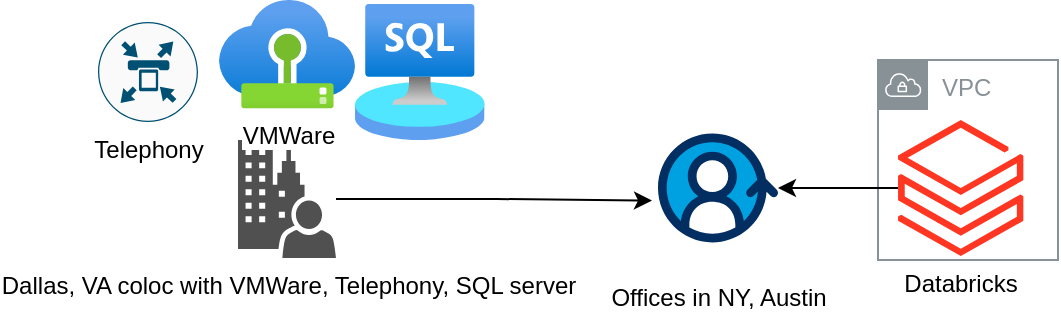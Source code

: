 <mxfile version="24.0.2" type="github">
  <diagram name="Page-1" id="Sqdr8RHEKjuYtyh0Mfol">
    <mxGraphModel dx="1372" dy="746" grid="1" gridSize="10" guides="1" tooltips="1" connect="1" arrows="1" fold="1" page="1" pageScale="1" pageWidth="850" pageHeight="1100" math="0" shadow="0">
      <root>
        <mxCell id="0" />
        <mxCell id="1" parent="0" />
        <mxCell id="zm_arQhhgEwM8a-IruTv-5" value="VPC" style="sketch=0;outlineConnect=0;gradientColor=none;html=1;whiteSpace=wrap;fontSize=12;fontStyle=0;shape=mxgraph.aws4.group;grIcon=mxgraph.aws4.group_vpc;strokeColor=#879196;fillColor=none;verticalAlign=top;align=left;spacingLeft=30;fontColor=#879196;dashed=0;" parent="1" vertex="1">
          <mxGeometry x="470" y="110" width="90" height="100" as="geometry" />
        </mxCell>
        <mxCell id="zm_arQhhgEwM8a-IruTv-1" value="Dallas, VA coloc with VMWare, Telephony, SQL server" style="sketch=0;pointerEvents=1;shadow=0;dashed=0;html=1;strokeColor=none;fillColor=#505050;labelPosition=center;verticalLabelPosition=bottom;verticalAlign=top;outlineConnect=0;align=center;shape=mxgraph.office.users.on_premises_user;" parent="1" vertex="1">
          <mxGeometry x="150" y="150" width="49" height="59" as="geometry" />
        </mxCell>
        <mxCell id="YNO3Har5fAdHLnIE8vS0-4" value="" style="edgeStyle=orthogonalEdgeStyle;rounded=0;orthogonalLoop=1;jettySize=auto;html=1;" edge="1" parent="1" source="zm_arQhhgEwM8a-IruTv-3" target="zm_arQhhgEwM8a-IruTv-4">
          <mxGeometry relative="1" as="geometry" />
        </mxCell>
        <mxCell id="zm_arQhhgEwM8a-IruTv-3" value="Databricks" style="image;aspect=fixed;html=1;points=[];align=center;fontSize=12;image=img/lib/azure2/analytics/Azure_Databricks.svg;" parent="1" vertex="1">
          <mxGeometry x="480" y="140" width="62.8" height="68" as="geometry" />
        </mxCell>
        <mxCell id="zm_arQhhgEwM8a-IruTv-4" value="Offices in NY, Austin" style="verticalLabelPosition=bottom;aspect=fixed;html=1;shape=mxgraph.salesforce.customer_360;" parent="1" vertex="1">
          <mxGeometry x="360" y="146.7" width="60" height="54.6" as="geometry" />
        </mxCell>
        <mxCell id="zm_arQhhgEwM8a-IruTv-6" value="VMWare" style="image;aspect=fixed;html=1;points=[];align=center;fontSize=12;image=img/lib/azure2/azure_vmware_solution/AVS.svg;" parent="1" vertex="1">
          <mxGeometry x="140.5" y="80" width="68" height="54.2" as="geometry" />
        </mxCell>
        <mxCell id="zm_arQhhgEwM8a-IruTv-7" value="" style="image;aspect=fixed;html=1;points=[];align=center;fontSize=12;image=img/lib/azure2/other/Arc_SQL_Server.svg;" parent="1" vertex="1">
          <mxGeometry x="208.5" y="82" width="64.8" height="68" as="geometry" />
        </mxCell>
        <mxCell id="zm_arQhhgEwM8a-IruTv-8" style="edgeStyle=orthogonalEdgeStyle;rounded=0;orthogonalLoop=1;jettySize=auto;html=1;entryX=-0.05;entryY=0.616;entryDx=0;entryDy=0;entryPerimeter=0;" parent="1" source="zm_arQhhgEwM8a-IruTv-1" target="zm_arQhhgEwM8a-IruTv-4" edge="1">
          <mxGeometry relative="1" as="geometry" />
        </mxCell>
        <mxCell id="YNO3Har5fAdHLnIE8vS0-2" value="Telephony" style="sketch=0;points=[[0.5,0,0],[1,0.5,0],[0.5,1,0],[0,0.5,0],[0.145,0.145,0],[0.856,0.145,0],[0.855,0.856,0],[0.145,0.855,0]];verticalLabelPosition=bottom;html=1;verticalAlign=top;aspect=fixed;align=center;pointerEvents=1;shape=mxgraph.cisco19.rect;prIcon=ip_telephone_router;fillColor=#FAFAFA;strokeColor=#005073;" vertex="1" parent="1">
          <mxGeometry x="80" y="91" width="50" height="50" as="geometry" />
        </mxCell>
      </root>
    </mxGraphModel>
  </diagram>
</mxfile>
